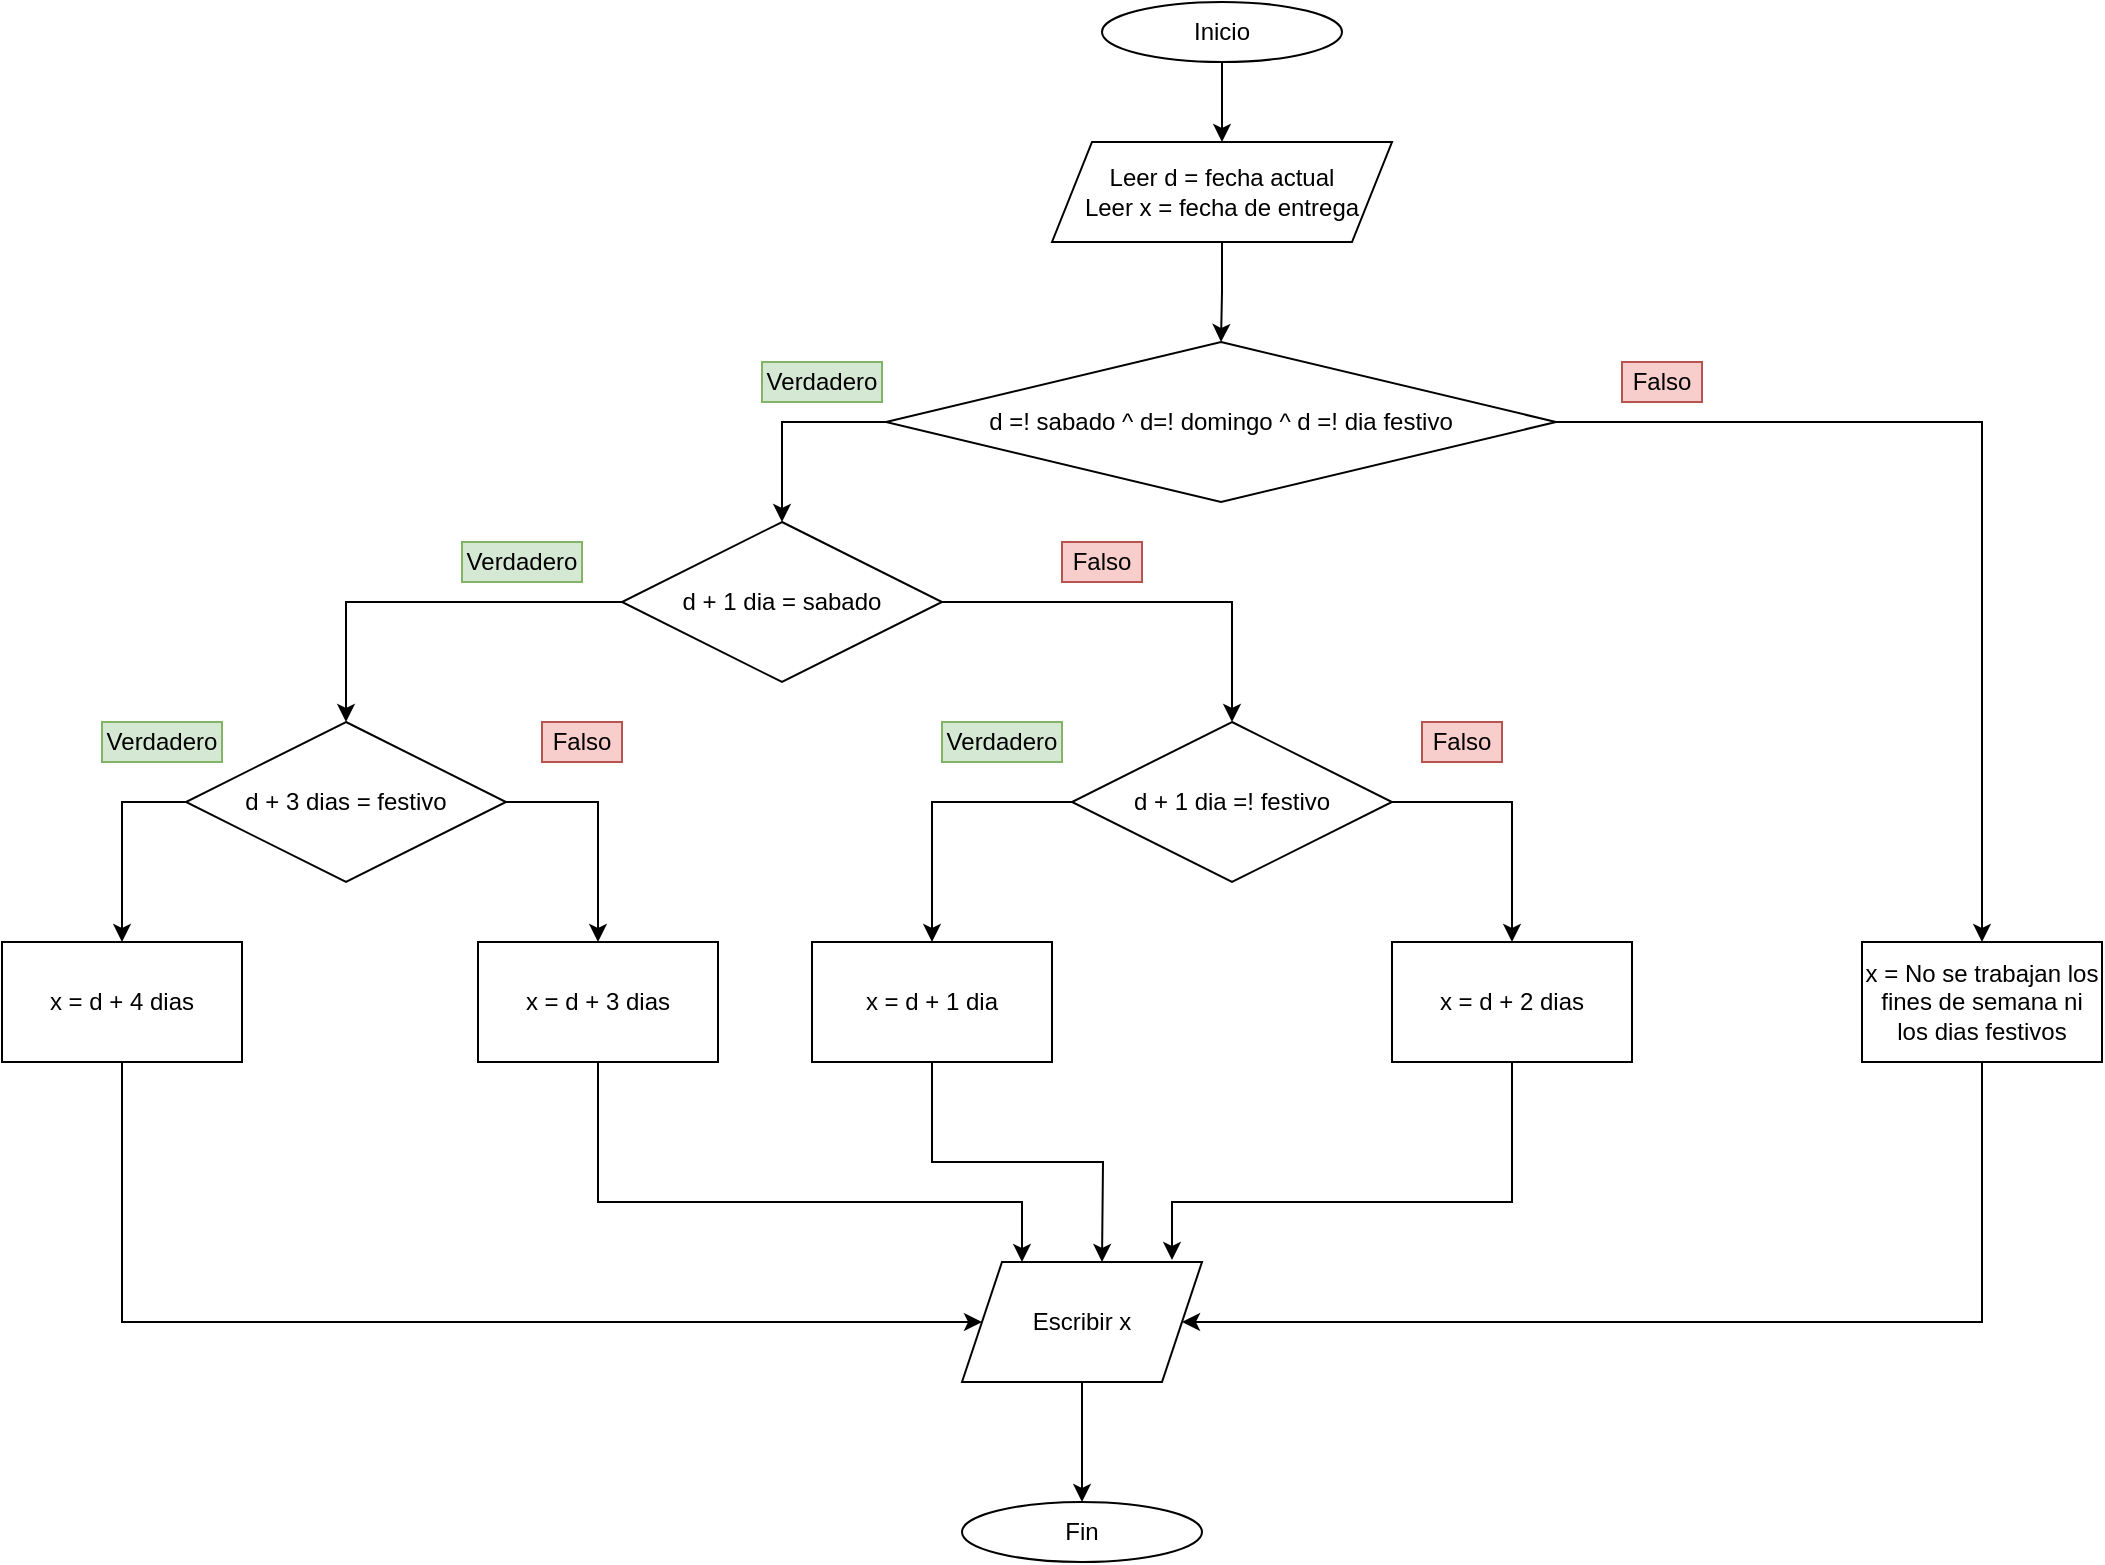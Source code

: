 <mxfile version="14.7.0" type="github">
  <diagram id="uXyvdenzVM_vV0HlAoHv" name="Page-1">
    <mxGraphModel dx="1422" dy="791" grid="1" gridSize="10" guides="1" tooltips="1" connect="1" arrows="1" fold="1" page="1" pageScale="1" pageWidth="1169" pageHeight="827" math="0" shadow="0">
      <root>
        <mxCell id="0" />
        <mxCell id="1" parent="0" />
        <mxCell id="EXxJ9f8e1fm-rJ804KIB-2" value="Inicio" style="ellipse;whiteSpace=wrap;html=1;" vertex="1" parent="1">
          <mxGeometry x="600" y="30" width="120" height="30" as="geometry" />
        </mxCell>
        <mxCell id="EXxJ9f8e1fm-rJ804KIB-10" style="edgeStyle=orthogonalEdgeStyle;rounded=0;orthogonalLoop=1;jettySize=auto;html=1;exitX=0.5;exitY=1;exitDx=0;exitDy=0;entryX=0.5;entryY=0;entryDx=0;entryDy=0;" edge="1" parent="1" source="EXxJ9f8e1fm-rJ804KIB-3" target="EXxJ9f8e1fm-rJ804KIB-5">
          <mxGeometry relative="1" as="geometry" />
        </mxCell>
        <mxCell id="EXxJ9f8e1fm-rJ804KIB-3" value="&lt;div&gt;&lt;br&gt;&lt;/div&gt;&lt;div&gt;Leer d = fecha actual&lt;/div&gt;&lt;div&gt;Leer x = fecha de entrega&lt;br&gt;&lt;/div&gt;&lt;div&gt;&lt;br&gt;&lt;/div&gt;" style="shape=parallelogram;perimeter=parallelogramPerimeter;whiteSpace=wrap;html=1;fixedSize=1;" vertex="1" parent="1">
          <mxGeometry x="575" y="100" width="170" height="50" as="geometry" />
        </mxCell>
        <mxCell id="EXxJ9f8e1fm-rJ804KIB-4" value="" style="endArrow=classic;html=1;exitX=0.5;exitY=1;exitDx=0;exitDy=0;entryX=0.5;entryY=0;entryDx=0;entryDy=0;" edge="1" parent="1" source="EXxJ9f8e1fm-rJ804KIB-2" target="EXxJ9f8e1fm-rJ804KIB-3">
          <mxGeometry width="50" height="50" relative="1" as="geometry">
            <mxPoint x="690" y="430" as="sourcePoint" />
            <mxPoint x="740" y="380" as="targetPoint" />
          </mxGeometry>
        </mxCell>
        <mxCell id="EXxJ9f8e1fm-rJ804KIB-8" style="edgeStyle=orthogonalEdgeStyle;rounded=0;orthogonalLoop=1;jettySize=auto;html=1;exitX=0;exitY=0.5;exitDx=0;exitDy=0;entryX=0.5;entryY=0;entryDx=0;entryDy=0;" edge="1" parent="1" source="EXxJ9f8e1fm-rJ804KIB-5" target="EXxJ9f8e1fm-rJ804KIB-7">
          <mxGeometry relative="1" as="geometry" />
        </mxCell>
        <mxCell id="EXxJ9f8e1fm-rJ804KIB-31" style="edgeStyle=orthogonalEdgeStyle;rounded=0;orthogonalLoop=1;jettySize=auto;html=1;exitX=1;exitY=0.5;exitDx=0;exitDy=0;entryX=0.5;entryY=0;entryDx=0;entryDy=0;" edge="1" parent="1" source="EXxJ9f8e1fm-rJ804KIB-5" target="EXxJ9f8e1fm-rJ804KIB-30">
          <mxGeometry relative="1" as="geometry" />
        </mxCell>
        <mxCell id="EXxJ9f8e1fm-rJ804KIB-5" value="d =! sabado ^ d=! domingo ^ d =! dia festivo" style="rhombus;whiteSpace=wrap;html=1;" vertex="1" parent="1">
          <mxGeometry x="492" y="200" width="335" height="80" as="geometry" />
        </mxCell>
        <mxCell id="EXxJ9f8e1fm-rJ804KIB-13" style="edgeStyle=orthogonalEdgeStyle;rounded=0;orthogonalLoop=1;jettySize=auto;html=1;exitX=0;exitY=0.5;exitDx=0;exitDy=0;entryX=0.5;entryY=0;entryDx=0;entryDy=0;" edge="1" parent="1" source="EXxJ9f8e1fm-rJ804KIB-7" target="EXxJ9f8e1fm-rJ804KIB-12">
          <mxGeometry relative="1" as="geometry" />
        </mxCell>
        <mxCell id="EXxJ9f8e1fm-rJ804KIB-23" style="edgeStyle=orthogonalEdgeStyle;rounded=0;orthogonalLoop=1;jettySize=auto;html=1;exitX=1;exitY=0.5;exitDx=0;exitDy=0;entryX=0.5;entryY=0;entryDx=0;entryDy=0;" edge="1" parent="1" source="EXxJ9f8e1fm-rJ804KIB-7" target="EXxJ9f8e1fm-rJ804KIB-22">
          <mxGeometry relative="1" as="geometry" />
        </mxCell>
        <mxCell id="EXxJ9f8e1fm-rJ804KIB-7" value="d + 1 dia = sabado" style="rhombus;whiteSpace=wrap;html=1;" vertex="1" parent="1">
          <mxGeometry x="360" y="290" width="160" height="80" as="geometry" />
        </mxCell>
        <mxCell id="EXxJ9f8e1fm-rJ804KIB-9" value="Verdadero" style="text;html=1;strokeColor=#82b366;fillColor=#d5e8d4;align=center;verticalAlign=middle;whiteSpace=wrap;rounded=0;" vertex="1" parent="1">
          <mxGeometry x="430" y="210" width="60" height="20" as="geometry" />
        </mxCell>
        <mxCell id="EXxJ9f8e1fm-rJ804KIB-16" style="edgeStyle=orthogonalEdgeStyle;rounded=0;orthogonalLoop=1;jettySize=auto;html=1;exitX=1;exitY=0.5;exitDx=0;exitDy=0;entryX=0.5;entryY=0;entryDx=0;entryDy=0;" edge="1" parent="1" source="EXxJ9f8e1fm-rJ804KIB-12" target="EXxJ9f8e1fm-rJ804KIB-15">
          <mxGeometry relative="1" as="geometry" />
        </mxCell>
        <mxCell id="EXxJ9f8e1fm-rJ804KIB-17" style="edgeStyle=orthogonalEdgeStyle;rounded=0;orthogonalLoop=1;jettySize=auto;html=1;exitX=0;exitY=0.5;exitDx=0;exitDy=0;entryX=0.5;entryY=0;entryDx=0;entryDy=0;" edge="1" parent="1" source="EXxJ9f8e1fm-rJ804KIB-12" target="EXxJ9f8e1fm-rJ804KIB-14">
          <mxGeometry relative="1" as="geometry" />
        </mxCell>
        <mxCell id="EXxJ9f8e1fm-rJ804KIB-12" value="d + 3 dias = festivo" style="rhombus;whiteSpace=wrap;html=1;" vertex="1" parent="1">
          <mxGeometry x="142" y="390" width="160" height="80" as="geometry" />
        </mxCell>
        <mxCell id="EXxJ9f8e1fm-rJ804KIB-37" style="edgeStyle=orthogonalEdgeStyle;rounded=0;orthogonalLoop=1;jettySize=auto;html=1;exitX=0.5;exitY=1;exitDx=0;exitDy=0;entryX=0;entryY=0.5;entryDx=0;entryDy=0;" edge="1" parent="1" source="EXxJ9f8e1fm-rJ804KIB-14" target="EXxJ9f8e1fm-rJ804KIB-32">
          <mxGeometry relative="1" as="geometry">
            <Array as="points">
              <mxPoint x="110" y="690" />
            </Array>
          </mxGeometry>
        </mxCell>
        <mxCell id="EXxJ9f8e1fm-rJ804KIB-14" value="x = d + 4 dias" style="rounded=0;whiteSpace=wrap;html=1;" vertex="1" parent="1">
          <mxGeometry x="50" y="500" width="120" height="60" as="geometry" />
        </mxCell>
        <mxCell id="EXxJ9f8e1fm-rJ804KIB-36" style="edgeStyle=orthogonalEdgeStyle;rounded=0;orthogonalLoop=1;jettySize=auto;html=1;exitX=0.5;exitY=1;exitDx=0;exitDy=0;entryX=0.25;entryY=0;entryDx=0;entryDy=0;" edge="1" parent="1" source="EXxJ9f8e1fm-rJ804KIB-15" target="EXxJ9f8e1fm-rJ804KIB-32">
          <mxGeometry relative="1" as="geometry">
            <Array as="points">
              <mxPoint x="348" y="630" />
              <mxPoint x="560" y="630" />
            </Array>
          </mxGeometry>
        </mxCell>
        <mxCell id="EXxJ9f8e1fm-rJ804KIB-15" value="x = d + 3 dias" style="rounded=0;whiteSpace=wrap;html=1;" vertex="1" parent="1">
          <mxGeometry x="288" y="500" width="120" height="60" as="geometry" />
        </mxCell>
        <mxCell id="EXxJ9f8e1fm-rJ804KIB-18" value="Verdadero" style="text;html=1;strokeColor=#82b366;fillColor=#d5e8d4;align=center;verticalAlign=middle;whiteSpace=wrap;rounded=0;" vertex="1" parent="1">
          <mxGeometry x="280" y="300" width="60" height="20" as="geometry" />
        </mxCell>
        <mxCell id="EXxJ9f8e1fm-rJ804KIB-20" value="Verdadero" style="text;html=1;strokeColor=#82b366;fillColor=#d5e8d4;align=center;verticalAlign=middle;whiteSpace=wrap;rounded=0;" vertex="1" parent="1">
          <mxGeometry x="100" y="390" width="60" height="20" as="geometry" />
        </mxCell>
        <mxCell id="EXxJ9f8e1fm-rJ804KIB-27" style="edgeStyle=orthogonalEdgeStyle;rounded=0;orthogonalLoop=1;jettySize=auto;html=1;exitX=0;exitY=0.5;exitDx=0;exitDy=0;entryX=0.5;entryY=0;entryDx=0;entryDy=0;" edge="1" parent="1" source="EXxJ9f8e1fm-rJ804KIB-22" target="EXxJ9f8e1fm-rJ804KIB-26">
          <mxGeometry relative="1" as="geometry" />
        </mxCell>
        <mxCell id="EXxJ9f8e1fm-rJ804KIB-29" style="edgeStyle=orthogonalEdgeStyle;rounded=0;orthogonalLoop=1;jettySize=auto;html=1;exitX=1;exitY=0.5;exitDx=0;exitDy=0;entryX=0.5;entryY=0;entryDx=0;entryDy=0;" edge="1" parent="1" source="EXxJ9f8e1fm-rJ804KIB-22" target="EXxJ9f8e1fm-rJ804KIB-28">
          <mxGeometry relative="1" as="geometry" />
        </mxCell>
        <mxCell id="EXxJ9f8e1fm-rJ804KIB-22" value="d + 1 dia =! festivo" style="rhombus;whiteSpace=wrap;html=1;" vertex="1" parent="1">
          <mxGeometry x="585" y="390" width="160" height="80" as="geometry" />
        </mxCell>
        <mxCell id="EXxJ9f8e1fm-rJ804KIB-24" value="Falso" style="text;html=1;strokeColor=#b85450;fillColor=#f8cecc;align=center;verticalAlign=middle;whiteSpace=wrap;rounded=0;" vertex="1" parent="1">
          <mxGeometry x="580" y="300" width="40" height="20" as="geometry" />
        </mxCell>
        <mxCell id="EXxJ9f8e1fm-rJ804KIB-25" value="Falso" style="text;html=1;strokeColor=#b85450;fillColor=#f8cecc;align=center;verticalAlign=middle;whiteSpace=wrap;rounded=0;" vertex="1" parent="1">
          <mxGeometry x="320" y="390" width="40" height="20" as="geometry" />
        </mxCell>
        <mxCell id="EXxJ9f8e1fm-rJ804KIB-35" style="edgeStyle=orthogonalEdgeStyle;rounded=0;orthogonalLoop=1;jettySize=auto;html=1;exitX=0.5;exitY=1;exitDx=0;exitDy=0;" edge="1" parent="1" source="EXxJ9f8e1fm-rJ804KIB-26">
          <mxGeometry relative="1" as="geometry">
            <mxPoint x="600" y="660" as="targetPoint" />
          </mxGeometry>
        </mxCell>
        <mxCell id="EXxJ9f8e1fm-rJ804KIB-26" value="x = d + 1 dia" style="rounded=0;whiteSpace=wrap;html=1;" vertex="1" parent="1">
          <mxGeometry x="455" y="500" width="120" height="60" as="geometry" />
        </mxCell>
        <mxCell id="EXxJ9f8e1fm-rJ804KIB-34" style="edgeStyle=orthogonalEdgeStyle;rounded=0;orthogonalLoop=1;jettySize=auto;html=1;exitX=0.5;exitY=1;exitDx=0;exitDy=0;entryX=0.875;entryY=-0.017;entryDx=0;entryDy=0;entryPerimeter=0;" edge="1" parent="1" source="EXxJ9f8e1fm-rJ804KIB-28" target="EXxJ9f8e1fm-rJ804KIB-32">
          <mxGeometry relative="1" as="geometry">
            <Array as="points">
              <mxPoint x="805" y="630" />
              <mxPoint x="635" y="630" />
            </Array>
          </mxGeometry>
        </mxCell>
        <mxCell id="EXxJ9f8e1fm-rJ804KIB-28" value="x = d + 2 dias" style="rounded=0;whiteSpace=wrap;html=1;" vertex="1" parent="1">
          <mxGeometry x="745" y="500" width="120" height="60" as="geometry" />
        </mxCell>
        <mxCell id="EXxJ9f8e1fm-rJ804KIB-33" style="edgeStyle=orthogonalEdgeStyle;rounded=0;orthogonalLoop=1;jettySize=auto;html=1;exitX=0.5;exitY=1;exitDx=0;exitDy=0;entryX=1;entryY=0.5;entryDx=0;entryDy=0;" edge="1" parent="1" source="EXxJ9f8e1fm-rJ804KIB-30" target="EXxJ9f8e1fm-rJ804KIB-32">
          <mxGeometry relative="1" as="geometry">
            <Array as="points">
              <mxPoint x="1040" y="690" />
            </Array>
          </mxGeometry>
        </mxCell>
        <mxCell id="EXxJ9f8e1fm-rJ804KIB-30" value="x = No se trabajan los fines de semana ni los dias festivos" style="rounded=0;whiteSpace=wrap;html=1;" vertex="1" parent="1">
          <mxGeometry x="980" y="500" width="120" height="60" as="geometry" />
        </mxCell>
        <mxCell id="EXxJ9f8e1fm-rJ804KIB-39" style="edgeStyle=orthogonalEdgeStyle;rounded=0;orthogonalLoop=1;jettySize=auto;html=1;exitX=0.5;exitY=1;exitDx=0;exitDy=0;" edge="1" parent="1" source="EXxJ9f8e1fm-rJ804KIB-32" target="EXxJ9f8e1fm-rJ804KIB-38">
          <mxGeometry relative="1" as="geometry" />
        </mxCell>
        <mxCell id="EXxJ9f8e1fm-rJ804KIB-32" value="Escribir x" style="shape=parallelogram;perimeter=parallelogramPerimeter;whiteSpace=wrap;html=1;fixedSize=1;" vertex="1" parent="1">
          <mxGeometry x="530" y="660" width="120" height="60" as="geometry" />
        </mxCell>
        <mxCell id="EXxJ9f8e1fm-rJ804KIB-38" value="Fin" style="ellipse;whiteSpace=wrap;html=1;" vertex="1" parent="1">
          <mxGeometry x="530" y="780" width="120" height="30" as="geometry" />
        </mxCell>
        <mxCell id="EXxJ9f8e1fm-rJ804KIB-40" value="Verdadero" style="text;html=1;strokeColor=#82b366;fillColor=#d5e8d4;align=center;verticalAlign=middle;whiteSpace=wrap;rounded=0;" vertex="1" parent="1">
          <mxGeometry x="520" y="390" width="60" height="20" as="geometry" />
        </mxCell>
        <mxCell id="EXxJ9f8e1fm-rJ804KIB-42" value="Falso" style="text;html=1;strokeColor=#b85450;fillColor=#f8cecc;align=center;verticalAlign=middle;whiteSpace=wrap;rounded=0;" vertex="1" parent="1">
          <mxGeometry x="760" y="390" width="40" height="20" as="geometry" />
        </mxCell>
        <mxCell id="EXxJ9f8e1fm-rJ804KIB-43" value="Falso" style="text;html=1;strokeColor=#b85450;fillColor=#f8cecc;align=center;verticalAlign=middle;whiteSpace=wrap;rounded=0;" vertex="1" parent="1">
          <mxGeometry x="860" y="210" width="40" height="20" as="geometry" />
        </mxCell>
      </root>
    </mxGraphModel>
  </diagram>
</mxfile>
